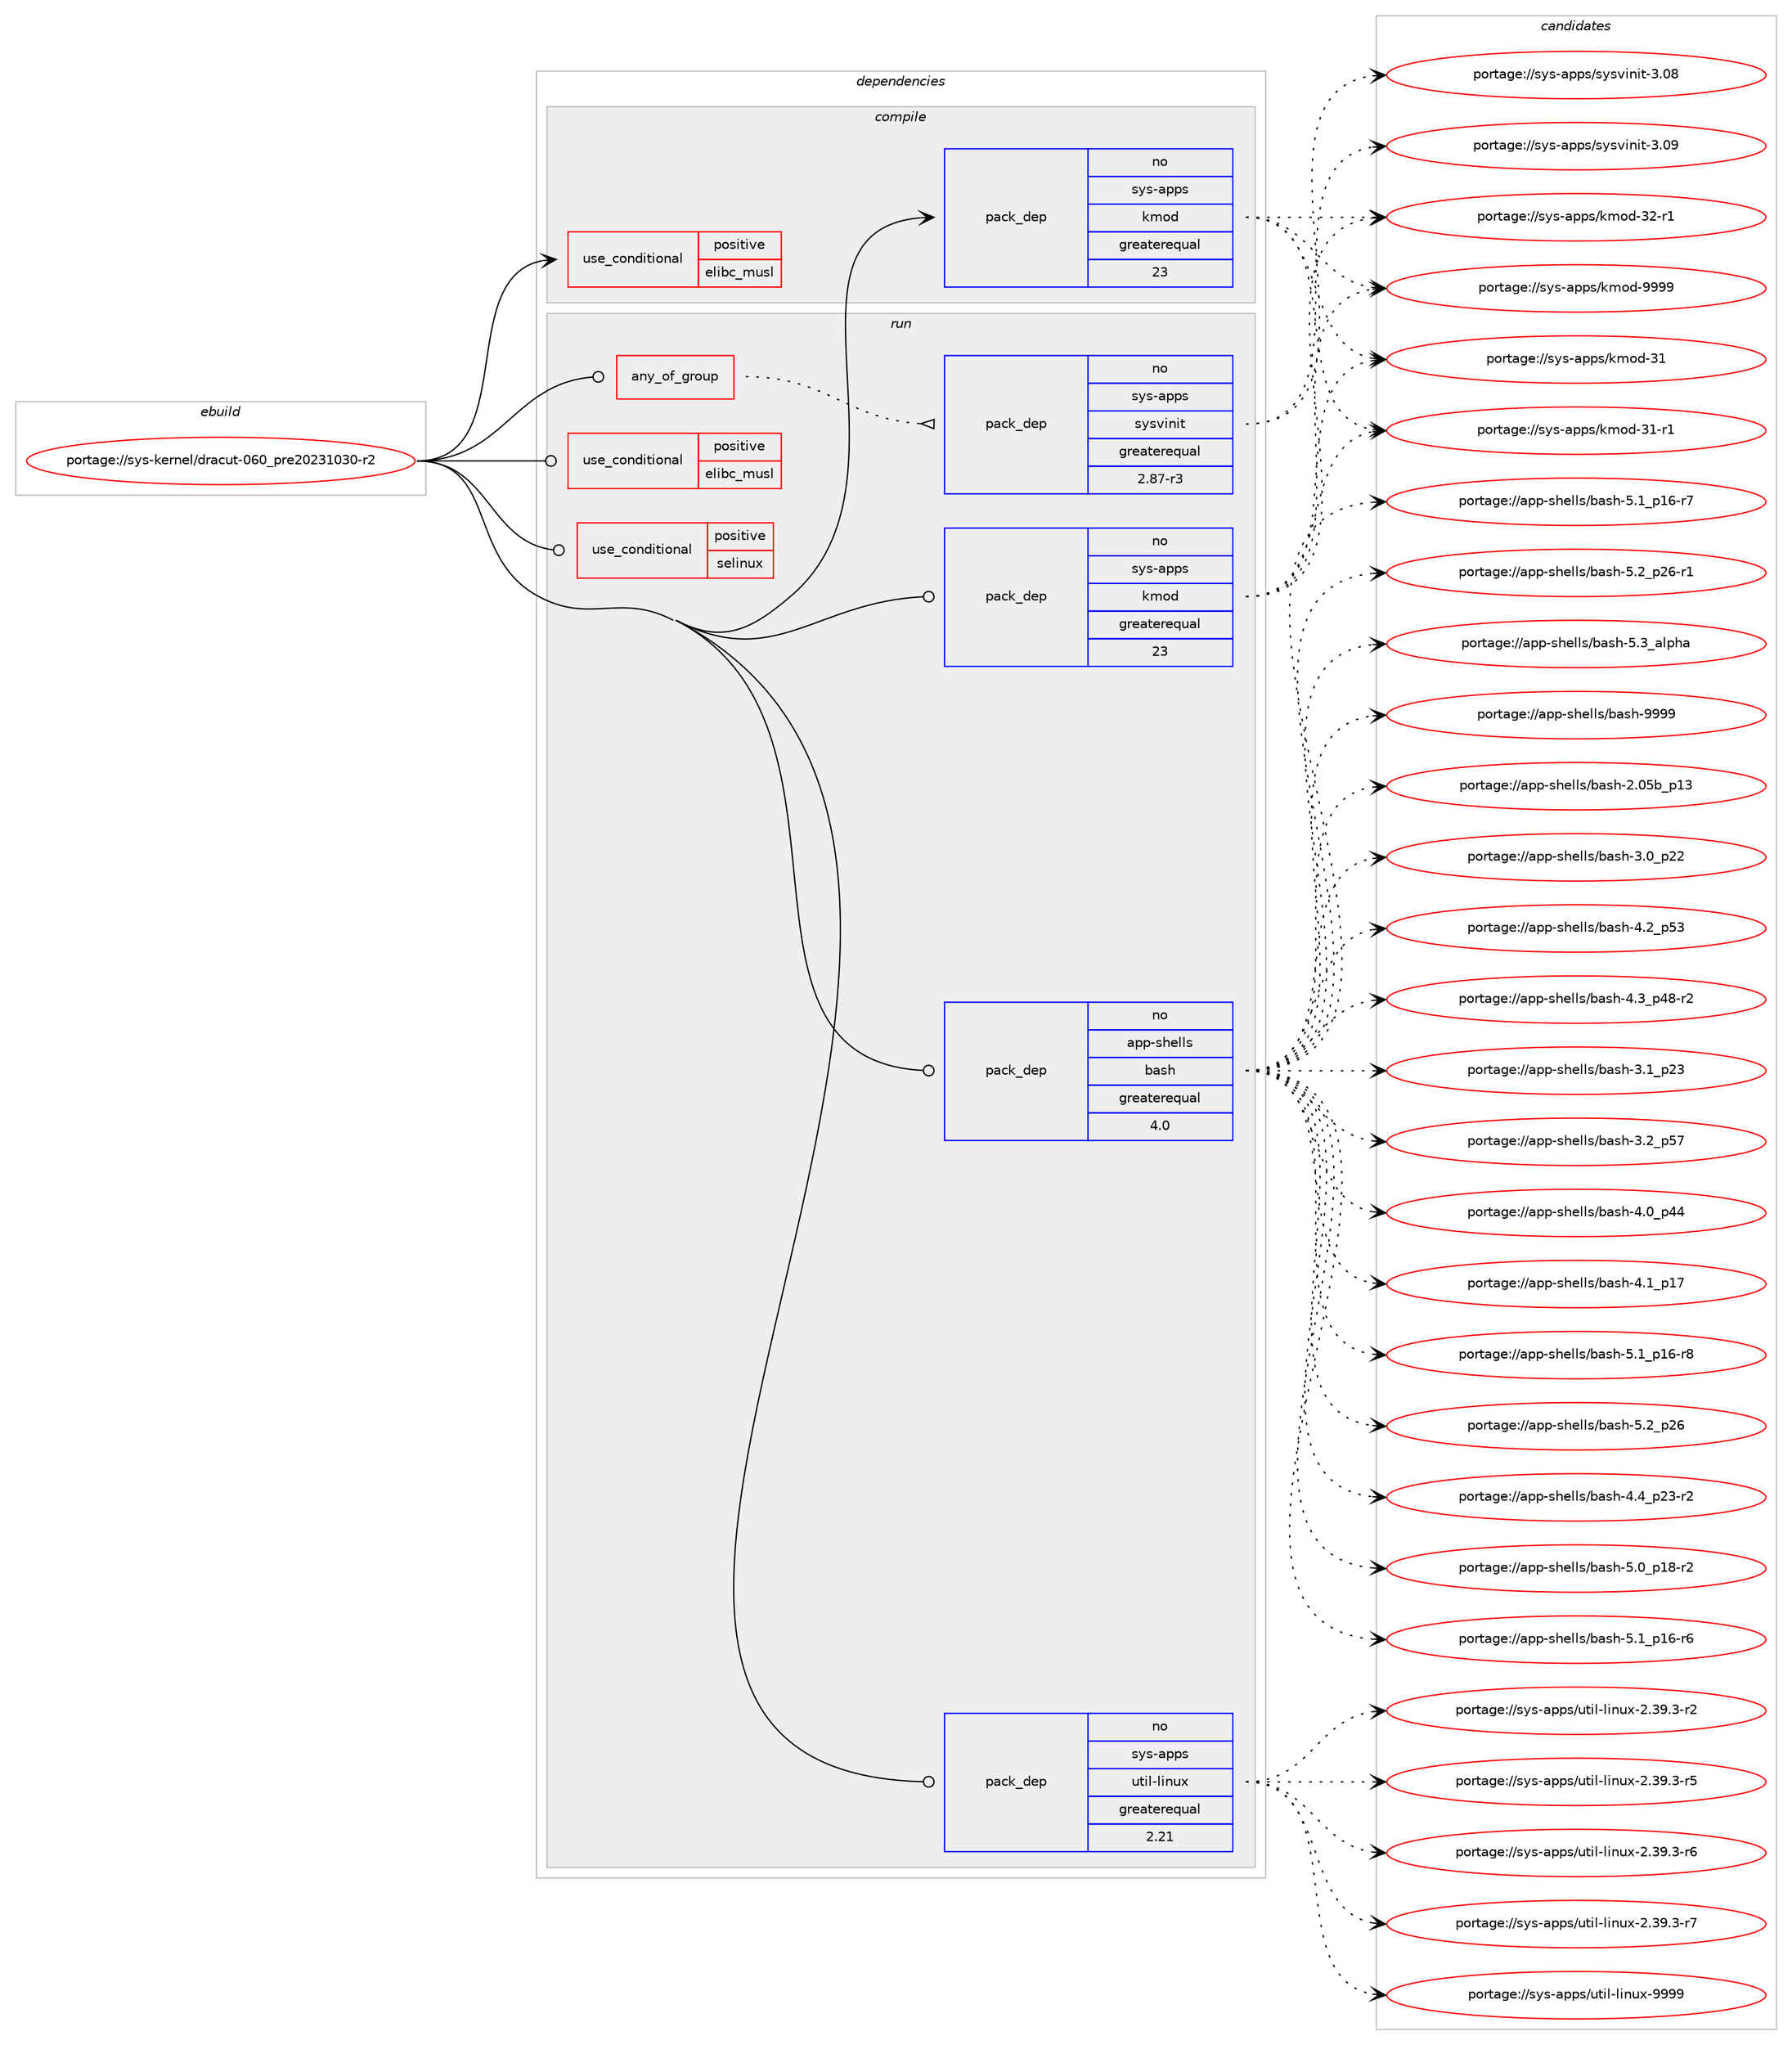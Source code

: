 digraph prolog {

# *************
# Graph options
# *************

newrank=true;
concentrate=true;
compound=true;
graph [rankdir=LR,fontname=Helvetica,fontsize=10,ranksep=1.5];#, ranksep=2.5, nodesep=0.2];
edge  [arrowhead=vee];
node  [fontname=Helvetica,fontsize=10];

# **********
# The ebuild
# **********

subgraph cluster_leftcol {
color=gray;
rank=same;
label=<<i>ebuild</i>>;
id [label="portage://sys-kernel/dracut-060_pre20231030-r2", color=red, width=4, href="../sys-kernel/dracut-060_pre20231030-r2.svg"];
}

# ****************
# The dependencies
# ****************

subgraph cluster_midcol {
color=gray;
label=<<i>dependencies</i>>;
subgraph cluster_compile {
fillcolor="#eeeeee";
style=filled;
label=<<i>compile</i>>;
subgraph cond809 {
dependency1180 [label=<<TABLE BORDER="0" CELLBORDER="1" CELLSPACING="0" CELLPADDING="4"><TR><TD ROWSPAN="3" CELLPADDING="10">use_conditional</TD></TR><TR><TD>positive</TD></TR><TR><TD>elibc_musl</TD></TR></TABLE>>, shape=none, color=red];
# *** BEGIN UNKNOWN DEPENDENCY TYPE (TODO) ***
# dependency1180 -> package_dependency(portage://sys-kernel/dracut-060_pre20231030-r2,install,no,sys-libs,fts-standalone,none,[,,],[],[])
# *** END UNKNOWN DEPENDENCY TYPE (TODO) ***

}
id:e -> dependency1180:w [weight=20,style="solid",arrowhead="vee"];
subgraph pack344 {
dependency1181 [label=<<TABLE BORDER="0" CELLBORDER="1" CELLSPACING="0" CELLPADDING="4" WIDTH="220"><TR><TD ROWSPAN="6" CELLPADDING="30">pack_dep</TD></TR><TR><TD WIDTH="110">no</TD></TR><TR><TD>sys-apps</TD></TR><TR><TD>kmod</TD></TR><TR><TD>greaterequal</TD></TR><TR><TD>23</TD></TR></TABLE>>, shape=none, color=blue];
}
id:e -> dependency1181:w [weight=20,style="solid",arrowhead="vee"];
}
subgraph cluster_compileandrun {
fillcolor="#eeeeee";
style=filled;
label=<<i>compile and run</i>>;
}
subgraph cluster_run {
fillcolor="#eeeeee";
style=filled;
label=<<i>run</i>>;
subgraph any28 {
dependency1182 [label=<<TABLE BORDER="0" CELLBORDER="1" CELLSPACING="0" CELLPADDING="4"><TR><TD CELLPADDING="10">any_of_group</TD></TR></TABLE>>, shape=none, color=red];subgraph pack345 {
dependency1183 [label=<<TABLE BORDER="0" CELLBORDER="1" CELLSPACING="0" CELLPADDING="4" WIDTH="220"><TR><TD ROWSPAN="6" CELLPADDING="30">pack_dep</TD></TR><TR><TD WIDTH="110">no</TD></TR><TR><TD>sys-apps</TD></TR><TR><TD>sysvinit</TD></TR><TR><TD>greaterequal</TD></TR><TR><TD>2.87-r3</TD></TR></TABLE>>, shape=none, color=blue];
}
dependency1182:e -> dependency1183:w [weight=20,style="dotted",arrowhead="oinv"];
# *** BEGIN UNKNOWN DEPENDENCY TYPE (TODO) ***
# dependency1182 -> package_dependency(portage://sys-kernel/dracut-060_pre20231030-r2,run,no,sys-apps,openrc,none,[,,],[],[use(enable(sysv-utils),negative),use(optenable(selinux),none)])
# *** END UNKNOWN DEPENDENCY TYPE (TODO) ***

# *** BEGIN UNKNOWN DEPENDENCY TYPE (TODO) ***
# dependency1182 -> package_dependency(portage://sys-kernel/dracut-060_pre20231030-r2,run,no,sys-apps,systemd,none,[,,],[],[use(enable(sysv-utils),none)])
# *** END UNKNOWN DEPENDENCY TYPE (TODO) ***

# *** BEGIN UNKNOWN DEPENDENCY TYPE (TODO) ***
# dependency1182 -> package_dependency(portage://sys-kernel/dracut-060_pre20231030-r2,run,no,sys-apps,s6-linux-init,none,[,,],[],[use(enable(sysv-utils),negative)])
# *** END UNKNOWN DEPENDENCY TYPE (TODO) ***

}
id:e -> dependency1182:w [weight=20,style="solid",arrowhead="odot"];
subgraph cond810 {
dependency1184 [label=<<TABLE BORDER="0" CELLBORDER="1" CELLSPACING="0" CELLPADDING="4"><TR><TD ROWSPAN="3" CELLPADDING="10">use_conditional</TD></TR><TR><TD>positive</TD></TR><TR><TD>elibc_musl</TD></TR></TABLE>>, shape=none, color=red];
# *** BEGIN UNKNOWN DEPENDENCY TYPE (TODO) ***
# dependency1184 -> package_dependency(portage://sys-kernel/dracut-060_pre20231030-r2,run,no,sys-libs,fts-standalone,none,[,,],[],[])
# *** END UNKNOWN DEPENDENCY TYPE (TODO) ***

}
id:e -> dependency1184:w [weight=20,style="solid",arrowhead="odot"];
subgraph cond811 {
dependency1185 [label=<<TABLE BORDER="0" CELLBORDER="1" CELLSPACING="0" CELLPADDING="4"><TR><TD ROWSPAN="3" CELLPADDING="10">use_conditional</TD></TR><TR><TD>positive</TD></TR><TR><TD>selinux</TD></TR></TABLE>>, shape=none, color=red];
# *** BEGIN UNKNOWN DEPENDENCY TYPE (TODO) ***
# dependency1185 -> package_dependency(portage://sys-kernel/dracut-060_pre20231030-r2,run,no,sec-policy,selinux-dracut,none,[,,],[],[])
# *** END UNKNOWN DEPENDENCY TYPE (TODO) ***

# *** BEGIN UNKNOWN DEPENDENCY TYPE (TODO) ***
# dependency1185 -> package_dependency(portage://sys-kernel/dracut-060_pre20231030-r2,run,no,sys-libs,libselinux,none,[,,],[],[])
# *** END UNKNOWN DEPENDENCY TYPE (TODO) ***

# *** BEGIN UNKNOWN DEPENDENCY TYPE (TODO) ***
# dependency1185 -> package_dependency(portage://sys-kernel/dracut-060_pre20231030-r2,run,no,sys-libs,libsepol,none,[,,],[],[])
# *** END UNKNOWN DEPENDENCY TYPE (TODO) ***

}
id:e -> dependency1185:w [weight=20,style="solid",arrowhead="odot"];
# *** BEGIN UNKNOWN DEPENDENCY TYPE (TODO) ***
# id -> package_dependency(portage://sys-kernel/dracut-060_pre20231030-r2,run,no,app-alternatives,cpio,none,[,,],[],[])
# *** END UNKNOWN DEPENDENCY TYPE (TODO) ***

subgraph pack346 {
dependency1186 [label=<<TABLE BORDER="0" CELLBORDER="1" CELLSPACING="0" CELLPADDING="4" WIDTH="220"><TR><TD ROWSPAN="6" CELLPADDING="30">pack_dep</TD></TR><TR><TD WIDTH="110">no</TD></TR><TR><TD>app-shells</TD></TR><TR><TD>bash</TD></TR><TR><TD>greaterequal</TD></TR><TR><TD>4.0</TD></TR></TABLE>>, shape=none, color=blue];
}
id:e -> dependency1186:w [weight=20,style="solid",arrowhead="odot"];
# *** BEGIN UNKNOWN DEPENDENCY TYPE (TODO) ***
# id -> package_dependency(portage://sys-kernel/dracut-060_pre20231030-r2,run,no,sys-apps,coreutils,none,[,,],[],[use(enable(xattr),negative)])
# *** END UNKNOWN DEPENDENCY TYPE (TODO) ***

subgraph pack347 {
dependency1187 [label=<<TABLE BORDER="0" CELLBORDER="1" CELLSPACING="0" CELLPADDING="4" WIDTH="220"><TR><TD ROWSPAN="6" CELLPADDING="30">pack_dep</TD></TR><TR><TD WIDTH="110">no</TD></TR><TR><TD>sys-apps</TD></TR><TR><TD>kmod</TD></TR><TR><TD>greaterequal</TD></TR><TR><TD>23</TD></TR></TABLE>>, shape=none, color=blue];
}
id:e -> dependency1187:w [weight=20,style="solid",arrowhead="odot"];
subgraph pack348 {
dependency1188 [label=<<TABLE BORDER="0" CELLBORDER="1" CELLSPACING="0" CELLPADDING="4" WIDTH="220"><TR><TD ROWSPAN="6" CELLPADDING="30">pack_dep</TD></TR><TR><TD WIDTH="110">no</TD></TR><TR><TD>sys-apps</TD></TR><TR><TD>util-linux</TD></TR><TR><TD>greaterequal</TD></TR><TR><TD>2.21</TD></TR></TABLE>>, shape=none, color=blue];
}
id:e -> dependency1188:w [weight=20,style="solid",arrowhead="odot"];
# *** BEGIN UNKNOWN DEPENDENCY TYPE (TODO) ***
# id -> package_dependency(portage://sys-kernel/dracut-060_pre20231030-r2,run,no,virtual,pkgconfig,none,[,,],[],[])
# *** END UNKNOWN DEPENDENCY TYPE (TODO) ***

# *** BEGIN UNKNOWN DEPENDENCY TYPE (TODO) ***
# id -> package_dependency(portage://sys-kernel/dracut-060_pre20231030-r2,run,no,virtual,udev,none,[,,],[],[])
# *** END UNKNOWN DEPENDENCY TYPE (TODO) ***

}
}

# **************
# The candidates
# **************

subgraph cluster_choices {
rank=same;
color=gray;
label=<<i>candidates</i>>;

subgraph choice344 {
color=black;
nodesep=1;
choice115121115459711211211547107109111100455149 [label="portage://sys-apps/kmod-31", color=red, width=4,href="../sys-apps/kmod-31.svg"];
choice1151211154597112112115471071091111004551494511449 [label="portage://sys-apps/kmod-31-r1", color=red, width=4,href="../sys-apps/kmod-31-r1.svg"];
choice1151211154597112112115471071091111004551504511449 [label="portage://sys-apps/kmod-32-r1", color=red, width=4,href="../sys-apps/kmod-32-r1.svg"];
choice1151211154597112112115471071091111004557575757 [label="portage://sys-apps/kmod-9999", color=red, width=4,href="../sys-apps/kmod-9999.svg"];
dependency1181:e -> choice115121115459711211211547107109111100455149:w [style=dotted,weight="100"];
dependency1181:e -> choice1151211154597112112115471071091111004551494511449:w [style=dotted,weight="100"];
dependency1181:e -> choice1151211154597112112115471071091111004551504511449:w [style=dotted,weight="100"];
dependency1181:e -> choice1151211154597112112115471071091111004557575757:w [style=dotted,weight="100"];
}
subgraph choice345 {
color=black;
nodesep=1;
choice1151211154597112112115471151211151181051101051164551464856 [label="portage://sys-apps/sysvinit-3.08", color=red, width=4,href="../sys-apps/sysvinit-3.08.svg"];
choice1151211154597112112115471151211151181051101051164551464857 [label="portage://sys-apps/sysvinit-3.09", color=red, width=4,href="../sys-apps/sysvinit-3.09.svg"];
dependency1183:e -> choice1151211154597112112115471151211151181051101051164551464856:w [style=dotted,weight="100"];
dependency1183:e -> choice1151211154597112112115471151211151181051101051164551464857:w [style=dotted,weight="100"];
}
subgraph choice346 {
color=black;
nodesep=1;
choice9711211245115104101108108115479897115104455046485398951124951 [label="portage://app-shells/bash-2.05b_p13", color=red, width=4,href="../app-shells/bash-2.05b_p13.svg"];
choice971121124511510410110810811547989711510445514648951125050 [label="portage://app-shells/bash-3.0_p22", color=red, width=4,href="../app-shells/bash-3.0_p22.svg"];
choice971121124511510410110810811547989711510445514649951125051 [label="portage://app-shells/bash-3.1_p23", color=red, width=4,href="../app-shells/bash-3.1_p23.svg"];
choice971121124511510410110810811547989711510445514650951125355 [label="portage://app-shells/bash-3.2_p57", color=red, width=4,href="../app-shells/bash-3.2_p57.svg"];
choice971121124511510410110810811547989711510445524648951125252 [label="portage://app-shells/bash-4.0_p44", color=red, width=4,href="../app-shells/bash-4.0_p44.svg"];
choice971121124511510410110810811547989711510445524649951124955 [label="portage://app-shells/bash-4.1_p17", color=red, width=4,href="../app-shells/bash-4.1_p17.svg"];
choice971121124511510410110810811547989711510445524650951125351 [label="portage://app-shells/bash-4.2_p53", color=red, width=4,href="../app-shells/bash-4.2_p53.svg"];
choice9711211245115104101108108115479897115104455246519511252564511450 [label="portage://app-shells/bash-4.3_p48-r2", color=red, width=4,href="../app-shells/bash-4.3_p48-r2.svg"];
choice9711211245115104101108108115479897115104455246529511250514511450 [label="portage://app-shells/bash-4.4_p23-r2", color=red, width=4,href="../app-shells/bash-4.4_p23-r2.svg"];
choice9711211245115104101108108115479897115104455346489511249564511450 [label="portage://app-shells/bash-5.0_p18-r2", color=red, width=4,href="../app-shells/bash-5.0_p18-r2.svg"];
choice9711211245115104101108108115479897115104455346499511249544511454 [label="portage://app-shells/bash-5.1_p16-r6", color=red, width=4,href="../app-shells/bash-5.1_p16-r6.svg"];
choice9711211245115104101108108115479897115104455346499511249544511455 [label="portage://app-shells/bash-5.1_p16-r7", color=red, width=4,href="../app-shells/bash-5.1_p16-r7.svg"];
choice9711211245115104101108108115479897115104455346499511249544511456 [label="portage://app-shells/bash-5.1_p16-r8", color=red, width=4,href="../app-shells/bash-5.1_p16-r8.svg"];
choice971121124511510410110810811547989711510445534650951125054 [label="portage://app-shells/bash-5.2_p26", color=red, width=4,href="../app-shells/bash-5.2_p26.svg"];
choice9711211245115104101108108115479897115104455346509511250544511449 [label="portage://app-shells/bash-5.2_p26-r1", color=red, width=4,href="../app-shells/bash-5.2_p26-r1.svg"];
choice971121124511510410110810811547989711510445534651959710811210497 [label="portage://app-shells/bash-5.3_alpha", color=red, width=4,href="../app-shells/bash-5.3_alpha.svg"];
choice97112112451151041011081081154798971151044557575757 [label="portage://app-shells/bash-9999", color=red, width=4,href="../app-shells/bash-9999.svg"];
dependency1186:e -> choice9711211245115104101108108115479897115104455046485398951124951:w [style=dotted,weight="100"];
dependency1186:e -> choice971121124511510410110810811547989711510445514648951125050:w [style=dotted,weight="100"];
dependency1186:e -> choice971121124511510410110810811547989711510445514649951125051:w [style=dotted,weight="100"];
dependency1186:e -> choice971121124511510410110810811547989711510445514650951125355:w [style=dotted,weight="100"];
dependency1186:e -> choice971121124511510410110810811547989711510445524648951125252:w [style=dotted,weight="100"];
dependency1186:e -> choice971121124511510410110810811547989711510445524649951124955:w [style=dotted,weight="100"];
dependency1186:e -> choice971121124511510410110810811547989711510445524650951125351:w [style=dotted,weight="100"];
dependency1186:e -> choice9711211245115104101108108115479897115104455246519511252564511450:w [style=dotted,weight="100"];
dependency1186:e -> choice9711211245115104101108108115479897115104455246529511250514511450:w [style=dotted,weight="100"];
dependency1186:e -> choice9711211245115104101108108115479897115104455346489511249564511450:w [style=dotted,weight="100"];
dependency1186:e -> choice9711211245115104101108108115479897115104455346499511249544511454:w [style=dotted,weight="100"];
dependency1186:e -> choice9711211245115104101108108115479897115104455346499511249544511455:w [style=dotted,weight="100"];
dependency1186:e -> choice9711211245115104101108108115479897115104455346499511249544511456:w [style=dotted,weight="100"];
dependency1186:e -> choice971121124511510410110810811547989711510445534650951125054:w [style=dotted,weight="100"];
dependency1186:e -> choice9711211245115104101108108115479897115104455346509511250544511449:w [style=dotted,weight="100"];
dependency1186:e -> choice971121124511510410110810811547989711510445534651959710811210497:w [style=dotted,weight="100"];
dependency1186:e -> choice97112112451151041011081081154798971151044557575757:w [style=dotted,weight="100"];
}
subgraph choice347 {
color=black;
nodesep=1;
choice115121115459711211211547107109111100455149 [label="portage://sys-apps/kmod-31", color=red, width=4,href="../sys-apps/kmod-31.svg"];
choice1151211154597112112115471071091111004551494511449 [label="portage://sys-apps/kmod-31-r1", color=red, width=4,href="../sys-apps/kmod-31-r1.svg"];
choice1151211154597112112115471071091111004551504511449 [label="portage://sys-apps/kmod-32-r1", color=red, width=4,href="../sys-apps/kmod-32-r1.svg"];
choice1151211154597112112115471071091111004557575757 [label="portage://sys-apps/kmod-9999", color=red, width=4,href="../sys-apps/kmod-9999.svg"];
dependency1187:e -> choice115121115459711211211547107109111100455149:w [style=dotted,weight="100"];
dependency1187:e -> choice1151211154597112112115471071091111004551494511449:w [style=dotted,weight="100"];
dependency1187:e -> choice1151211154597112112115471071091111004551504511449:w [style=dotted,weight="100"];
dependency1187:e -> choice1151211154597112112115471071091111004557575757:w [style=dotted,weight="100"];
}
subgraph choice348 {
color=black;
nodesep=1;
choice11512111545971121121154711711610510845108105110117120455046515746514511450 [label="portage://sys-apps/util-linux-2.39.3-r2", color=red, width=4,href="../sys-apps/util-linux-2.39.3-r2.svg"];
choice11512111545971121121154711711610510845108105110117120455046515746514511453 [label="portage://sys-apps/util-linux-2.39.3-r5", color=red, width=4,href="../sys-apps/util-linux-2.39.3-r5.svg"];
choice11512111545971121121154711711610510845108105110117120455046515746514511454 [label="portage://sys-apps/util-linux-2.39.3-r6", color=red, width=4,href="../sys-apps/util-linux-2.39.3-r6.svg"];
choice11512111545971121121154711711610510845108105110117120455046515746514511455 [label="portage://sys-apps/util-linux-2.39.3-r7", color=red, width=4,href="../sys-apps/util-linux-2.39.3-r7.svg"];
choice115121115459711211211547117116105108451081051101171204557575757 [label="portage://sys-apps/util-linux-9999", color=red, width=4,href="../sys-apps/util-linux-9999.svg"];
dependency1188:e -> choice11512111545971121121154711711610510845108105110117120455046515746514511450:w [style=dotted,weight="100"];
dependency1188:e -> choice11512111545971121121154711711610510845108105110117120455046515746514511453:w [style=dotted,weight="100"];
dependency1188:e -> choice11512111545971121121154711711610510845108105110117120455046515746514511454:w [style=dotted,weight="100"];
dependency1188:e -> choice11512111545971121121154711711610510845108105110117120455046515746514511455:w [style=dotted,weight="100"];
dependency1188:e -> choice115121115459711211211547117116105108451081051101171204557575757:w [style=dotted,weight="100"];
}
}

}
